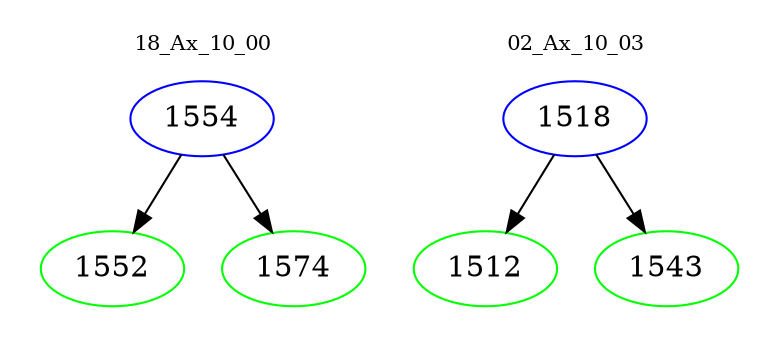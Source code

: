 digraph{
subgraph cluster_0 {
color = white
label = "18_Ax_10_00";
fontsize=10;
T0_1554 [label="1554", color="blue"]
T0_1554 -> T0_1552 [color="black"]
T0_1552 [label="1552", color="green"]
T0_1554 -> T0_1574 [color="black"]
T0_1574 [label="1574", color="green"]
}
subgraph cluster_1 {
color = white
label = "02_Ax_10_03";
fontsize=10;
T1_1518 [label="1518", color="blue"]
T1_1518 -> T1_1512 [color="black"]
T1_1512 [label="1512", color="green"]
T1_1518 -> T1_1543 [color="black"]
T1_1543 [label="1543", color="green"]
}
}
